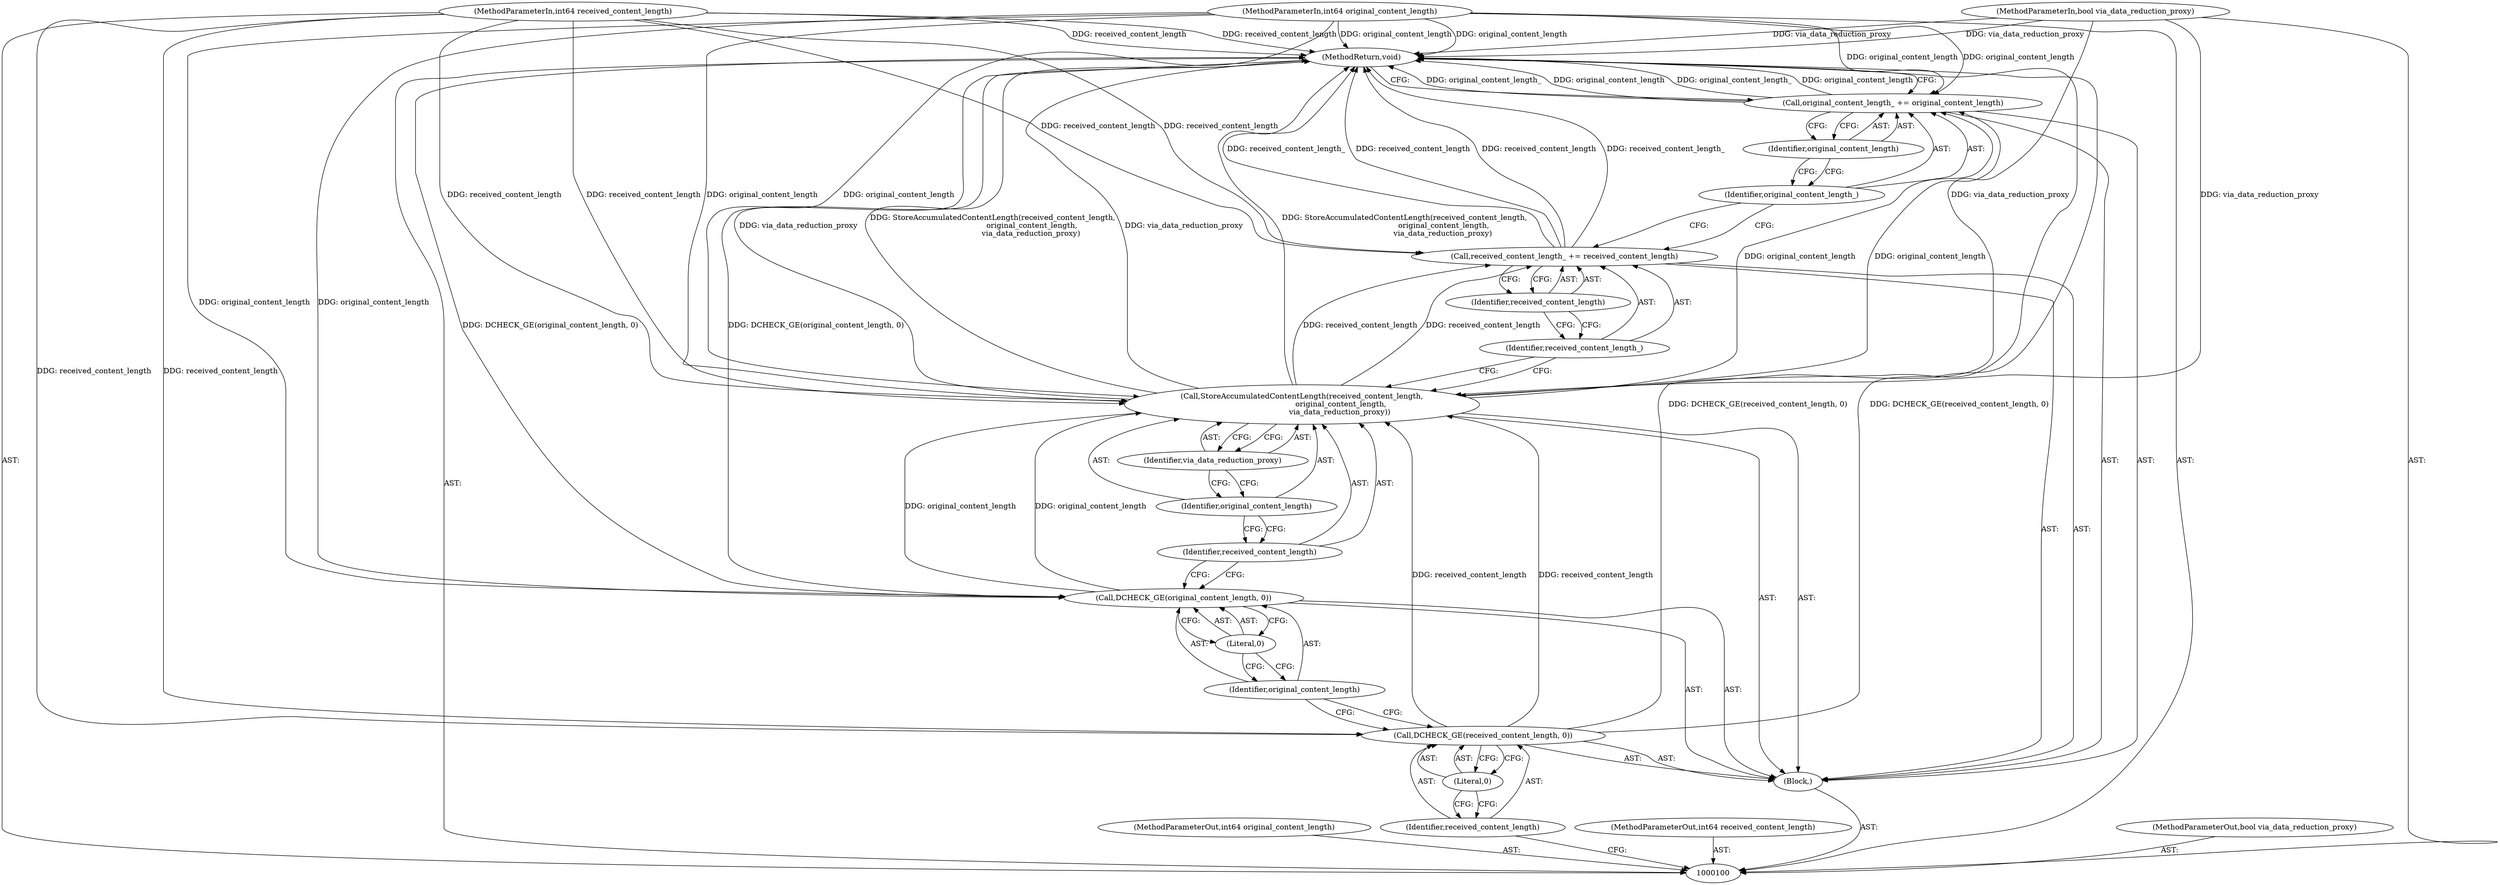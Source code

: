 digraph "1_Chrome_828eab2216a765dea92575c290421c115b8ad028_10" {
"1000121" [label="(MethodReturn,void)"];
"1000118" [label="(Call,original_content_length_ += original_content_length)"];
"1000119" [label="(Identifier,original_content_length_)"];
"1000120" [label="(Identifier,original_content_length)"];
"1000102" [label="(MethodParameterIn,int64 original_content_length)"];
"1000145" [label="(MethodParameterOut,int64 original_content_length)"];
"1000101" [label="(MethodParameterIn,int64 received_content_length)"];
"1000144" [label="(MethodParameterOut,int64 received_content_length)"];
"1000104" [label="(Block,)"];
"1000103" [label="(MethodParameterIn,bool via_data_reduction_proxy)"];
"1000146" [label="(MethodParameterOut,bool via_data_reduction_proxy)"];
"1000106" [label="(Identifier,received_content_length)"];
"1000105" [label="(Call,DCHECK_GE(received_content_length, 0))"];
"1000107" [label="(Literal,0)"];
"1000109" [label="(Identifier,original_content_length)"];
"1000108" [label="(Call,DCHECK_GE(original_content_length, 0))"];
"1000110" [label="(Literal,0)"];
"1000111" [label="(Call,StoreAccumulatedContentLength(received_content_length,\n                                 original_content_length,\n                                via_data_reduction_proxy))"];
"1000112" [label="(Identifier,received_content_length)"];
"1000113" [label="(Identifier,original_content_length)"];
"1000114" [label="(Identifier,via_data_reduction_proxy)"];
"1000115" [label="(Call,received_content_length_ += received_content_length)"];
"1000116" [label="(Identifier,received_content_length_)"];
"1000117" [label="(Identifier,received_content_length)"];
"1000121" -> "1000100"  [label="AST: "];
"1000121" -> "1000118"  [label="CFG: "];
"1000115" -> "1000121"  [label="DDG: received_content_length"];
"1000115" -> "1000121"  [label="DDG: received_content_length_"];
"1000108" -> "1000121"  [label="DDG: DCHECK_GE(original_content_length, 0)"];
"1000105" -> "1000121"  [label="DDG: DCHECK_GE(received_content_length, 0)"];
"1000111" -> "1000121"  [label="DDG: via_data_reduction_proxy"];
"1000111" -> "1000121"  [label="DDG: StoreAccumulatedContentLength(received_content_length,\n                                 original_content_length,\n                                via_data_reduction_proxy)"];
"1000103" -> "1000121"  [label="DDG: via_data_reduction_proxy"];
"1000102" -> "1000121"  [label="DDG: original_content_length"];
"1000118" -> "1000121"  [label="DDG: original_content_length_"];
"1000118" -> "1000121"  [label="DDG: original_content_length"];
"1000101" -> "1000121"  [label="DDG: received_content_length"];
"1000118" -> "1000104"  [label="AST: "];
"1000118" -> "1000120"  [label="CFG: "];
"1000119" -> "1000118"  [label="AST: "];
"1000120" -> "1000118"  [label="AST: "];
"1000121" -> "1000118"  [label="CFG: "];
"1000118" -> "1000121"  [label="DDG: original_content_length_"];
"1000118" -> "1000121"  [label="DDG: original_content_length"];
"1000111" -> "1000118"  [label="DDG: original_content_length"];
"1000102" -> "1000118"  [label="DDG: original_content_length"];
"1000119" -> "1000118"  [label="AST: "];
"1000119" -> "1000115"  [label="CFG: "];
"1000120" -> "1000119"  [label="CFG: "];
"1000120" -> "1000118"  [label="AST: "];
"1000120" -> "1000119"  [label="CFG: "];
"1000118" -> "1000120"  [label="CFG: "];
"1000102" -> "1000100"  [label="AST: "];
"1000102" -> "1000121"  [label="DDG: original_content_length"];
"1000102" -> "1000108"  [label="DDG: original_content_length"];
"1000102" -> "1000111"  [label="DDG: original_content_length"];
"1000102" -> "1000118"  [label="DDG: original_content_length"];
"1000145" -> "1000100"  [label="AST: "];
"1000101" -> "1000100"  [label="AST: "];
"1000101" -> "1000121"  [label="DDG: received_content_length"];
"1000101" -> "1000105"  [label="DDG: received_content_length"];
"1000101" -> "1000111"  [label="DDG: received_content_length"];
"1000101" -> "1000115"  [label="DDG: received_content_length"];
"1000144" -> "1000100"  [label="AST: "];
"1000104" -> "1000100"  [label="AST: "];
"1000105" -> "1000104"  [label="AST: "];
"1000108" -> "1000104"  [label="AST: "];
"1000111" -> "1000104"  [label="AST: "];
"1000115" -> "1000104"  [label="AST: "];
"1000118" -> "1000104"  [label="AST: "];
"1000103" -> "1000100"  [label="AST: "];
"1000103" -> "1000121"  [label="DDG: via_data_reduction_proxy"];
"1000103" -> "1000111"  [label="DDG: via_data_reduction_proxy"];
"1000146" -> "1000100"  [label="AST: "];
"1000106" -> "1000105"  [label="AST: "];
"1000106" -> "1000100"  [label="CFG: "];
"1000107" -> "1000106"  [label="CFG: "];
"1000105" -> "1000104"  [label="AST: "];
"1000105" -> "1000107"  [label="CFG: "];
"1000106" -> "1000105"  [label="AST: "];
"1000107" -> "1000105"  [label="AST: "];
"1000109" -> "1000105"  [label="CFG: "];
"1000105" -> "1000121"  [label="DDG: DCHECK_GE(received_content_length, 0)"];
"1000101" -> "1000105"  [label="DDG: received_content_length"];
"1000105" -> "1000111"  [label="DDG: received_content_length"];
"1000107" -> "1000105"  [label="AST: "];
"1000107" -> "1000106"  [label="CFG: "];
"1000105" -> "1000107"  [label="CFG: "];
"1000109" -> "1000108"  [label="AST: "];
"1000109" -> "1000105"  [label="CFG: "];
"1000110" -> "1000109"  [label="CFG: "];
"1000108" -> "1000104"  [label="AST: "];
"1000108" -> "1000110"  [label="CFG: "];
"1000109" -> "1000108"  [label="AST: "];
"1000110" -> "1000108"  [label="AST: "];
"1000112" -> "1000108"  [label="CFG: "];
"1000108" -> "1000121"  [label="DDG: DCHECK_GE(original_content_length, 0)"];
"1000102" -> "1000108"  [label="DDG: original_content_length"];
"1000108" -> "1000111"  [label="DDG: original_content_length"];
"1000110" -> "1000108"  [label="AST: "];
"1000110" -> "1000109"  [label="CFG: "];
"1000108" -> "1000110"  [label="CFG: "];
"1000111" -> "1000104"  [label="AST: "];
"1000111" -> "1000114"  [label="CFG: "];
"1000112" -> "1000111"  [label="AST: "];
"1000113" -> "1000111"  [label="AST: "];
"1000114" -> "1000111"  [label="AST: "];
"1000116" -> "1000111"  [label="CFG: "];
"1000111" -> "1000121"  [label="DDG: via_data_reduction_proxy"];
"1000111" -> "1000121"  [label="DDG: StoreAccumulatedContentLength(received_content_length,\n                                 original_content_length,\n                                via_data_reduction_proxy)"];
"1000105" -> "1000111"  [label="DDG: received_content_length"];
"1000101" -> "1000111"  [label="DDG: received_content_length"];
"1000108" -> "1000111"  [label="DDG: original_content_length"];
"1000102" -> "1000111"  [label="DDG: original_content_length"];
"1000103" -> "1000111"  [label="DDG: via_data_reduction_proxy"];
"1000111" -> "1000115"  [label="DDG: received_content_length"];
"1000111" -> "1000118"  [label="DDG: original_content_length"];
"1000112" -> "1000111"  [label="AST: "];
"1000112" -> "1000108"  [label="CFG: "];
"1000113" -> "1000112"  [label="CFG: "];
"1000113" -> "1000111"  [label="AST: "];
"1000113" -> "1000112"  [label="CFG: "];
"1000114" -> "1000113"  [label="CFG: "];
"1000114" -> "1000111"  [label="AST: "];
"1000114" -> "1000113"  [label="CFG: "];
"1000111" -> "1000114"  [label="CFG: "];
"1000115" -> "1000104"  [label="AST: "];
"1000115" -> "1000117"  [label="CFG: "];
"1000116" -> "1000115"  [label="AST: "];
"1000117" -> "1000115"  [label="AST: "];
"1000119" -> "1000115"  [label="CFG: "];
"1000115" -> "1000121"  [label="DDG: received_content_length"];
"1000115" -> "1000121"  [label="DDG: received_content_length_"];
"1000111" -> "1000115"  [label="DDG: received_content_length"];
"1000101" -> "1000115"  [label="DDG: received_content_length"];
"1000116" -> "1000115"  [label="AST: "];
"1000116" -> "1000111"  [label="CFG: "];
"1000117" -> "1000116"  [label="CFG: "];
"1000117" -> "1000115"  [label="AST: "];
"1000117" -> "1000116"  [label="CFG: "];
"1000115" -> "1000117"  [label="CFG: "];
}
